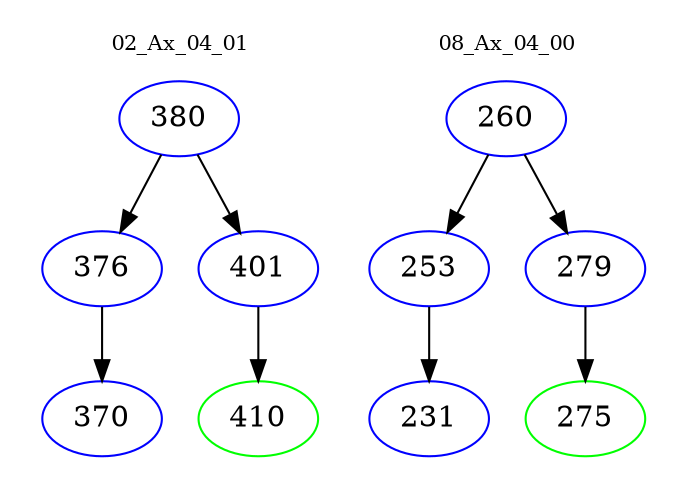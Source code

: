 digraph{
subgraph cluster_0 {
color = white
label = "02_Ax_04_01";
fontsize=10;
T0_380 [label="380", color="blue"]
T0_380 -> T0_376 [color="black"]
T0_376 [label="376", color="blue"]
T0_376 -> T0_370 [color="black"]
T0_370 [label="370", color="blue"]
T0_380 -> T0_401 [color="black"]
T0_401 [label="401", color="blue"]
T0_401 -> T0_410 [color="black"]
T0_410 [label="410", color="green"]
}
subgraph cluster_1 {
color = white
label = "08_Ax_04_00";
fontsize=10;
T1_260 [label="260", color="blue"]
T1_260 -> T1_253 [color="black"]
T1_253 [label="253", color="blue"]
T1_253 -> T1_231 [color="black"]
T1_231 [label="231", color="blue"]
T1_260 -> T1_279 [color="black"]
T1_279 [label="279", color="blue"]
T1_279 -> T1_275 [color="black"]
T1_275 [label="275", color="green"]
}
}
